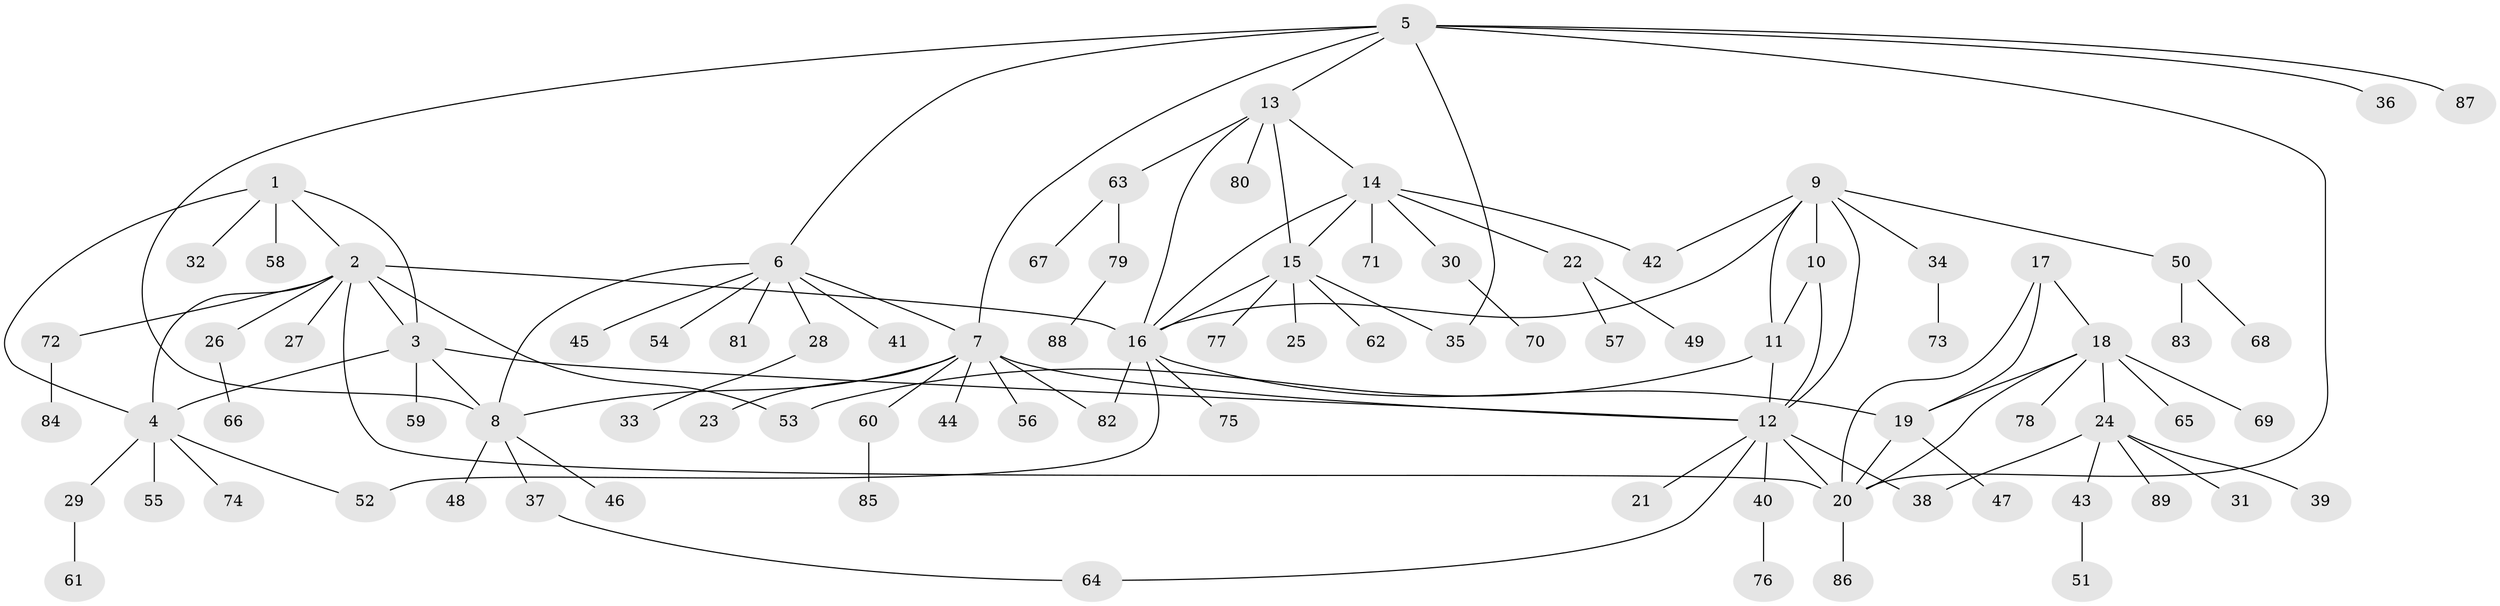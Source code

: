 // coarse degree distribution, {1: 0.4594594594594595, 6: 0.05405405405405406, 5: 0.08108108108108109, 7: 0.08108108108108109, 9: 0.02702702702702703, 3: 0.05405405405405406, 2: 0.10810810810810811, 8: 0.02702702702702703, 4: 0.10810810810810811}
// Generated by graph-tools (version 1.1) at 2025/37/03/04/25 23:37:46]
// undirected, 89 vertices, 116 edges
graph export_dot {
  node [color=gray90,style=filled];
  1;
  2;
  3;
  4;
  5;
  6;
  7;
  8;
  9;
  10;
  11;
  12;
  13;
  14;
  15;
  16;
  17;
  18;
  19;
  20;
  21;
  22;
  23;
  24;
  25;
  26;
  27;
  28;
  29;
  30;
  31;
  32;
  33;
  34;
  35;
  36;
  37;
  38;
  39;
  40;
  41;
  42;
  43;
  44;
  45;
  46;
  47;
  48;
  49;
  50;
  51;
  52;
  53;
  54;
  55;
  56;
  57;
  58;
  59;
  60;
  61;
  62;
  63;
  64;
  65;
  66;
  67;
  68;
  69;
  70;
  71;
  72;
  73;
  74;
  75;
  76;
  77;
  78;
  79;
  80;
  81;
  82;
  83;
  84;
  85;
  86;
  87;
  88;
  89;
  1 -- 2;
  1 -- 3;
  1 -- 4;
  1 -- 32;
  1 -- 58;
  2 -- 3;
  2 -- 4;
  2 -- 16;
  2 -- 20;
  2 -- 26;
  2 -- 27;
  2 -- 53;
  2 -- 72;
  3 -- 4;
  3 -- 8;
  3 -- 12;
  3 -- 59;
  4 -- 29;
  4 -- 52;
  4 -- 55;
  4 -- 74;
  5 -- 6;
  5 -- 7;
  5 -- 8;
  5 -- 13;
  5 -- 20;
  5 -- 35;
  5 -- 36;
  5 -- 87;
  6 -- 7;
  6 -- 8;
  6 -- 28;
  6 -- 41;
  6 -- 45;
  6 -- 54;
  6 -- 81;
  7 -- 8;
  7 -- 12;
  7 -- 23;
  7 -- 44;
  7 -- 56;
  7 -- 60;
  7 -- 82;
  8 -- 37;
  8 -- 46;
  8 -- 48;
  9 -- 10;
  9 -- 11;
  9 -- 12;
  9 -- 16;
  9 -- 34;
  9 -- 42;
  9 -- 50;
  10 -- 11;
  10 -- 12;
  11 -- 12;
  11 -- 53;
  12 -- 20;
  12 -- 21;
  12 -- 38;
  12 -- 40;
  12 -- 64;
  13 -- 14;
  13 -- 15;
  13 -- 16;
  13 -- 63;
  13 -- 80;
  14 -- 15;
  14 -- 16;
  14 -- 22;
  14 -- 30;
  14 -- 42;
  14 -- 71;
  15 -- 16;
  15 -- 25;
  15 -- 35;
  15 -- 62;
  15 -- 77;
  16 -- 19;
  16 -- 52;
  16 -- 75;
  16 -- 82;
  17 -- 18;
  17 -- 19;
  17 -- 20;
  18 -- 19;
  18 -- 20;
  18 -- 24;
  18 -- 65;
  18 -- 69;
  18 -- 78;
  19 -- 20;
  19 -- 47;
  20 -- 86;
  22 -- 49;
  22 -- 57;
  24 -- 31;
  24 -- 38;
  24 -- 39;
  24 -- 43;
  24 -- 89;
  26 -- 66;
  28 -- 33;
  29 -- 61;
  30 -- 70;
  34 -- 73;
  37 -- 64;
  40 -- 76;
  43 -- 51;
  50 -- 68;
  50 -- 83;
  60 -- 85;
  63 -- 67;
  63 -- 79;
  72 -- 84;
  79 -- 88;
}
